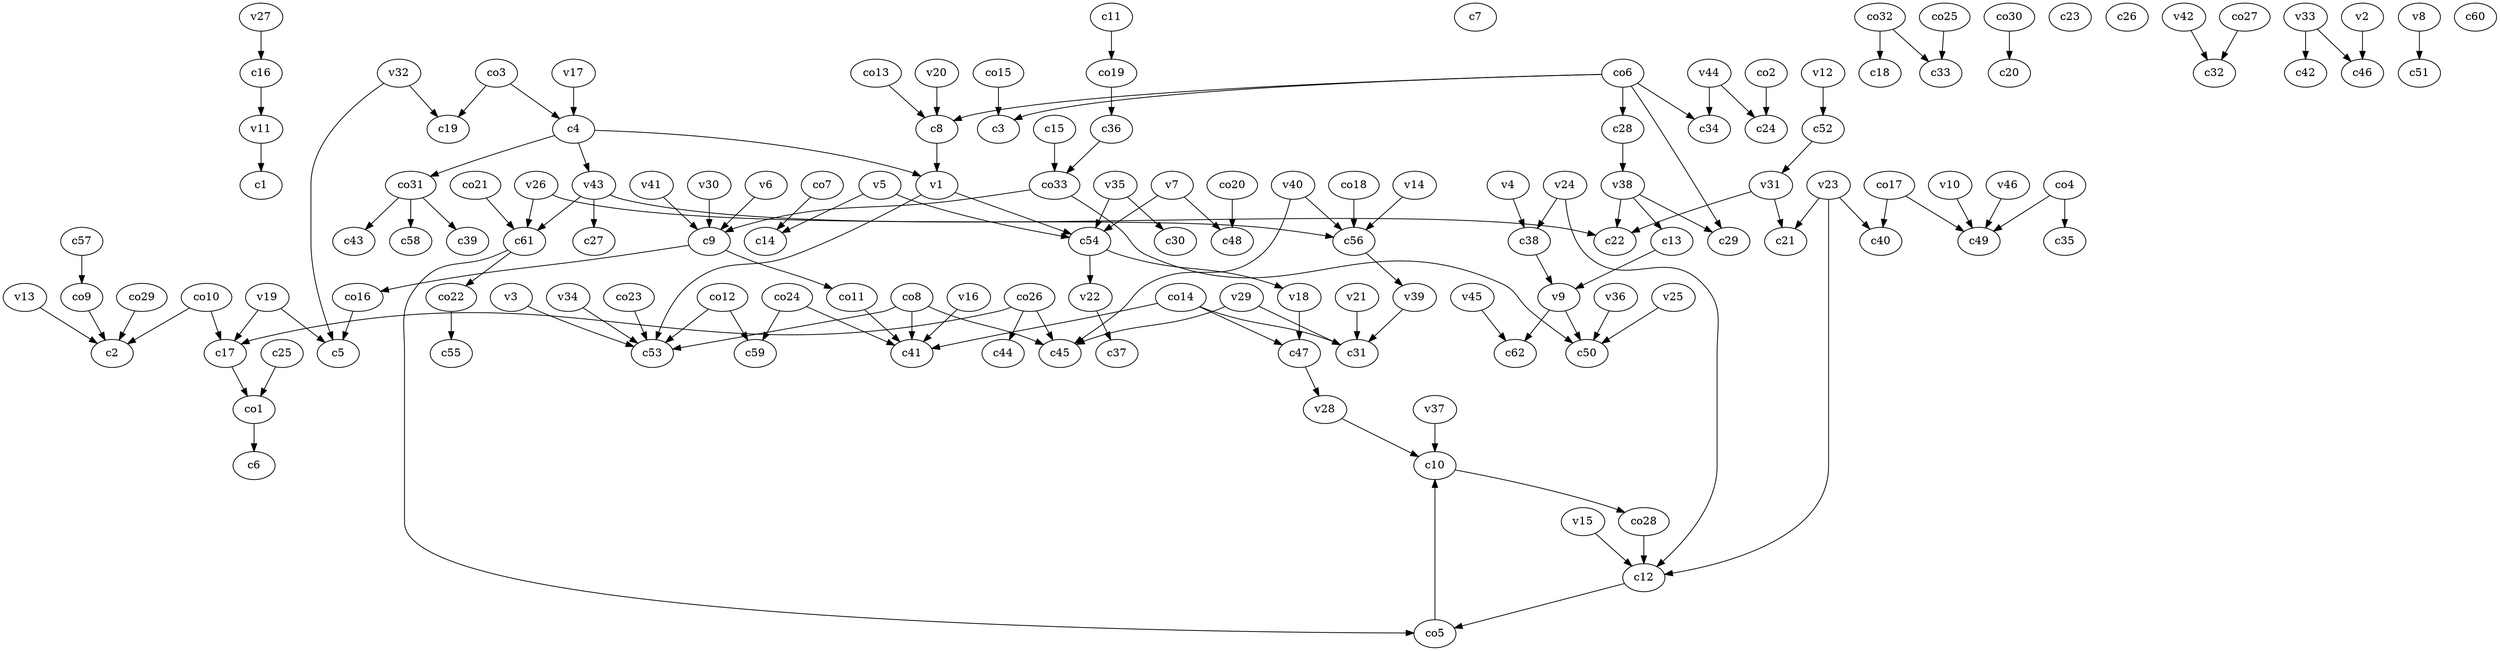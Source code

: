 strict digraph  {
c1;
c2;
c3;
c4;
c5;
c6;
c7;
c8;
c9;
c10;
c11;
c12;
c13;
c14;
c15;
c16;
c17;
c18;
c19;
c20;
c21;
c22;
c23;
c24;
c25;
c26;
c27;
c28;
c29;
c30;
c31;
c32;
c33;
c34;
c35;
c36;
c37;
c38;
c39;
c40;
c41;
c42;
c43;
c44;
c45;
c46;
c47;
c48;
c49;
c50;
c51;
c52;
c53;
c54;
c55;
c56;
c57;
c58;
c59;
c60;
c61;
c62;
v1;
v2;
v3;
v4;
v5;
v6;
v7;
v8;
v9;
v10;
v11;
v12;
v13;
v14;
v15;
v16;
v17;
v18;
v19;
v20;
v21;
v22;
v23;
v24;
v25;
v26;
v27;
v28;
v29;
v30;
v31;
v32;
v33;
v34;
v35;
v36;
v37;
v38;
v39;
v40;
v41;
v42;
v43;
v44;
v45;
v46;
co1;
co2;
co3;
co4;
co5;
co6;
co7;
co8;
co9;
co10;
co11;
co12;
co13;
co14;
co15;
co16;
co17;
co18;
co19;
co20;
co21;
co22;
co23;
co24;
co25;
co26;
co27;
co28;
co29;
co30;
co31;
co32;
co33;
c4 -> v43  [weight=1];
c4 -> v1  [weight=1];
c4 -> co31  [weight=1];
c8 -> v1  [weight=1];
c9 -> co11  [weight=1];
c9 -> co16  [weight=1];
c10 -> co28  [weight=1];
c11 -> co19  [weight=1];
c12 -> co5  [weight=1];
c13 -> v9  [weight=1];
c15 -> co33  [weight=1];
c16 -> v11  [weight=1];
c17 -> co1  [weight=1];
c25 -> co1  [weight=1];
c28 -> v38  [weight=1];
c36 -> co33  [weight=1];
c38 -> v9  [weight=1];
c47 -> v28  [weight=1];
c52 -> v31  [weight=1];
c54 -> v18  [weight=1];
c54 -> v22  [weight=1];
c56 -> v39  [weight=1];
c57 -> co9  [weight=1];
c61 -> co5  [weight=1];
c61 -> co22  [weight=1];
v1 -> c54  [weight=1];
v1 -> c53  [weight=1];
v2 -> c46  [weight=1];
v3 -> c53  [weight=1];
v4 -> c38  [weight=1];
v5 -> c54  [weight=1];
v5 -> c14  [weight=1];
v6 -> c9  [weight=1];
v7 -> c54  [weight=1];
v7 -> c48  [weight=1];
v8 -> c51  [weight=1];
v9 -> c62  [weight=1];
v9 -> c50  [weight=1];
v10 -> c49  [weight=1];
v11 -> c1  [weight=1];
v12 -> c52  [weight=1];
v13 -> c2  [weight=1];
v14 -> c56  [weight=1];
v15 -> c12  [weight=1];
v16 -> c41  [weight=1];
v17 -> c4  [weight=1];
v18 -> c47  [weight=1];
v19 -> c5  [weight=1];
v19 -> c17  [weight=1];
v20 -> c8  [weight=1];
v21 -> c31  [weight=1];
v22 -> c37  [weight=1];
v23 -> c40  [weight=1];
v23 -> c21  [weight=1];
v23 -> c12  [weight=1];
v24 -> c12  [weight=1];
v24 -> c38  [weight=1];
v25 -> c50  [weight=1];
v26 -> c61  [weight=1];
v26 -> c56  [weight=1];
v27 -> c16  [weight=1];
v28 -> c10  [weight=1];
v29 -> c31  [weight=1];
v29 -> c45  [weight=1];
v30 -> c9  [weight=1];
v31 -> c21  [weight=1];
v31 -> c22  [weight=1];
v32 -> c5  [weight=1];
v32 -> c19  [weight=1];
v33 -> c46  [weight=1];
v33 -> c42  [weight=1];
v34 -> c53  [weight=1];
v35 -> c30  [weight=1];
v35 -> c54  [weight=1];
v36 -> c50  [weight=1];
v37 -> c10  [weight=1];
v38 -> c22  [weight=1];
v38 -> c13  [weight=1];
v38 -> c29  [weight=1];
v39 -> c31  [weight=1];
v40 -> c45  [weight=1];
v40 -> c56  [weight=1];
v41 -> c9  [weight=1];
v42 -> c32  [weight=1];
v43 -> c22  [weight=1];
v43 -> c61  [weight=1];
v43 -> c27  [weight=1];
v44 -> c24  [weight=1];
v44 -> c34  [weight=1];
v45 -> c62  [weight=1];
v46 -> c49  [weight=1];
co1 -> c6  [weight=1];
co2 -> c24  [weight=1];
co3 -> c19  [weight=1];
co3 -> c4  [weight=1];
co4 -> c49  [weight=1];
co4 -> c35  [weight=1];
co5 -> c10  [weight=1];
co6 -> c29  [weight=1];
co6 -> c8  [weight=1];
co6 -> c3  [weight=1];
co6 -> c34  [weight=1];
co6 -> c28  [weight=1];
co7 -> c14  [weight=1];
co8 -> c53  [weight=1];
co8 -> c45  [weight=1];
co8 -> c41  [weight=1];
co9 -> c2  [weight=1];
co10 -> c2  [weight=1];
co10 -> c17  [weight=1];
co11 -> c41  [weight=1];
co12 -> c59  [weight=1];
co12 -> c53  [weight=1];
co13 -> c8  [weight=1];
co14 -> c31  [weight=1];
co14 -> c47  [weight=1];
co14 -> c41  [weight=1];
co15 -> c3  [weight=1];
co16 -> c5  [weight=1];
co17 -> c40  [weight=1];
co17 -> c49  [weight=1];
co18 -> c56  [weight=1];
co19 -> c36  [weight=1];
co20 -> c48  [weight=1];
co21 -> c61  [weight=1];
co22 -> c55  [weight=1];
co23 -> c53  [weight=1];
co24 -> c41  [weight=1];
co24 -> c59  [weight=1];
co25 -> c33  [weight=1];
co26 -> c17  [weight=1];
co26 -> c44  [weight=1];
co26 -> c45  [weight=1];
co27 -> c32  [weight=1];
co28 -> c12  [weight=1];
co29 -> c2  [weight=1];
co30 -> c20  [weight=1];
co31 -> c39  [weight=1];
co31 -> c43  [weight=1];
co31 -> c58  [weight=1];
co32 -> c33  [weight=1];
co32 -> c18  [weight=1];
co33 -> c9  [weight=1];
co33 -> c50  [weight=1];
}
